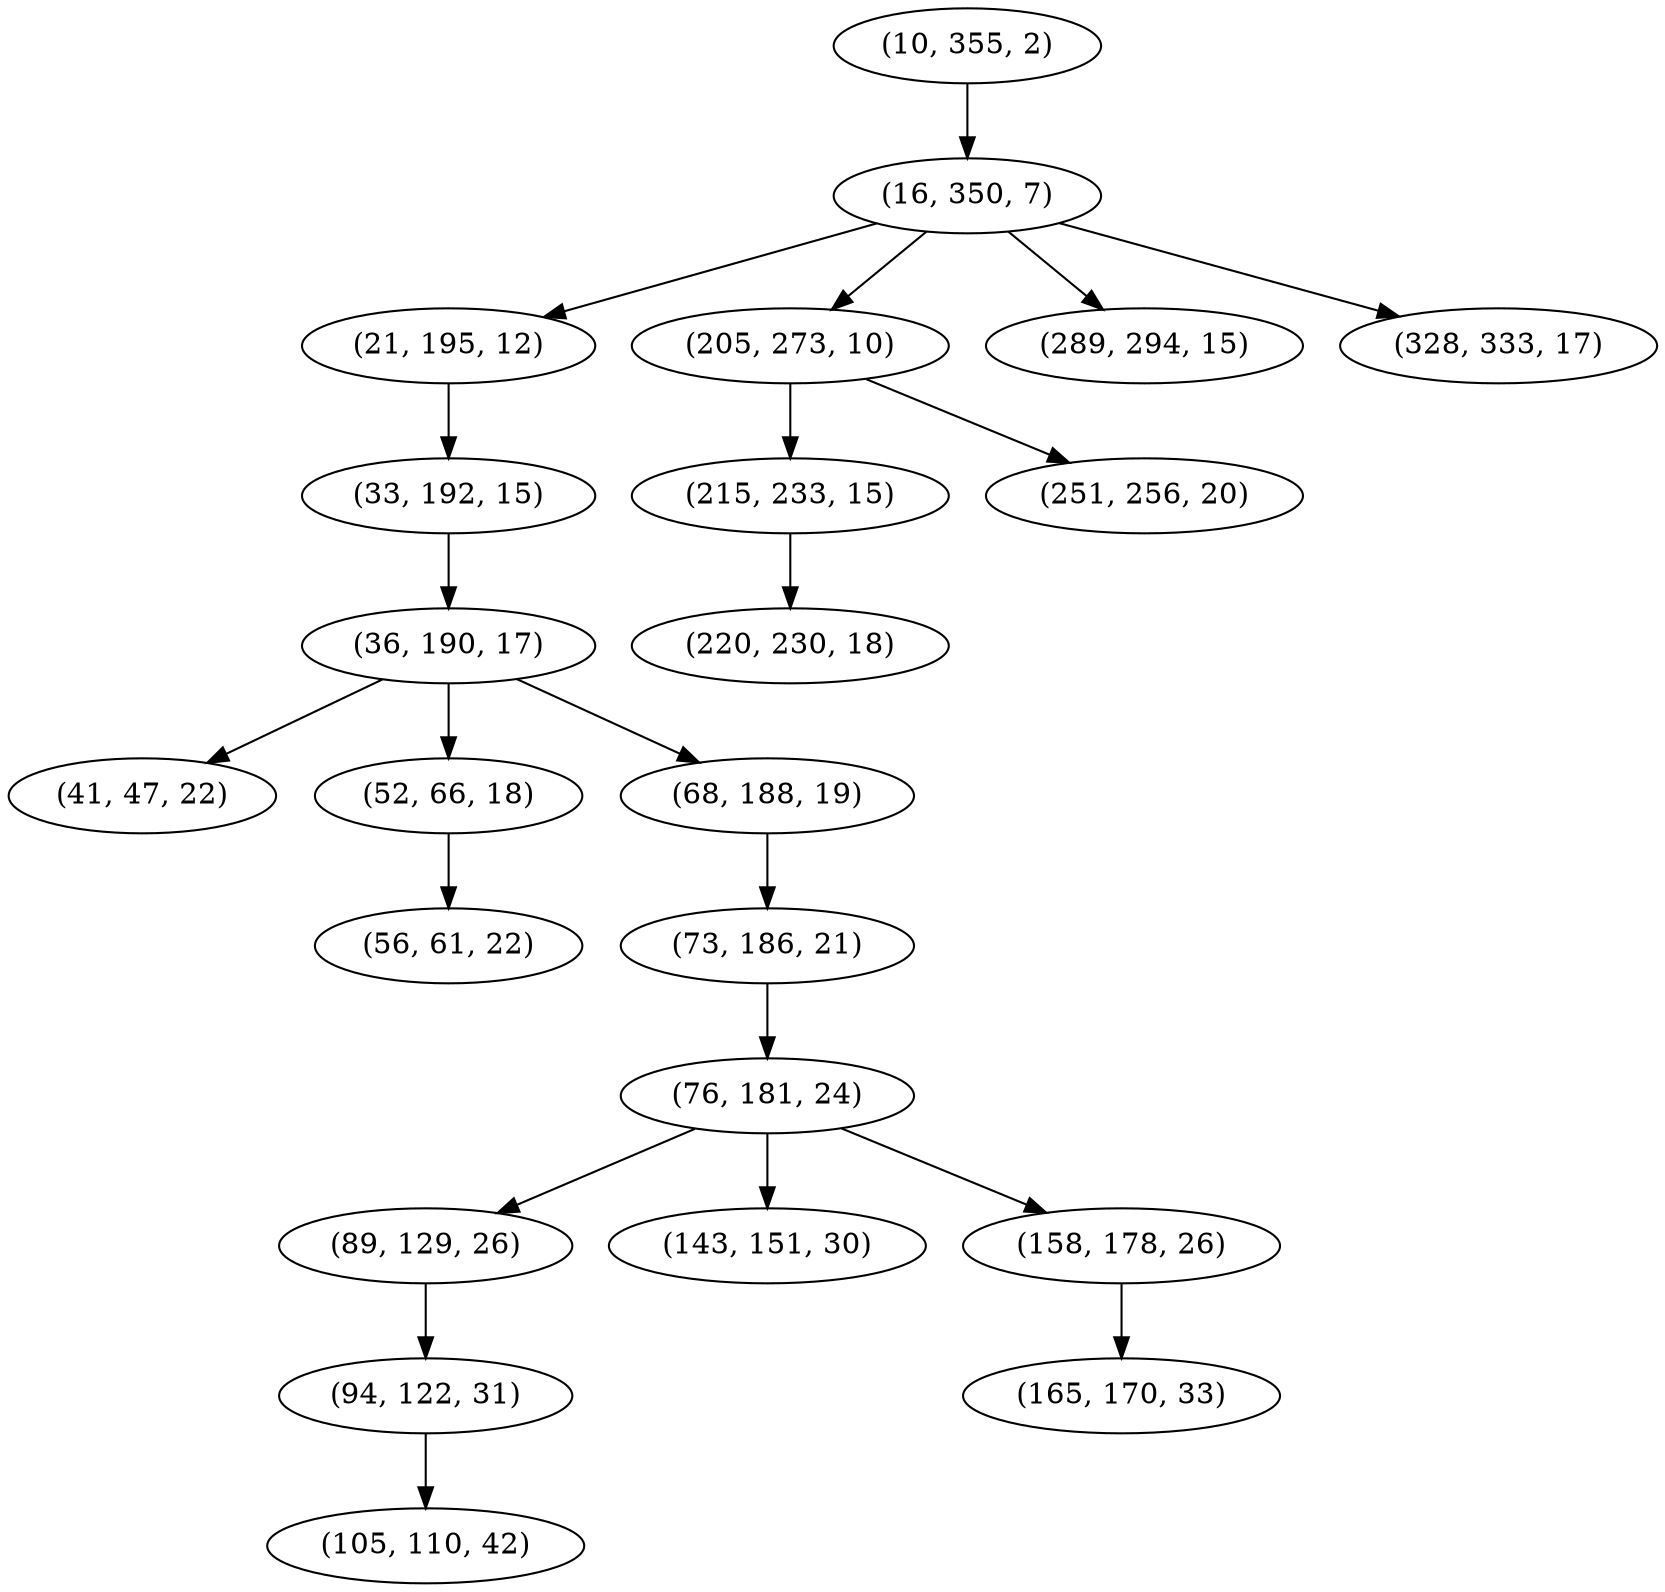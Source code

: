 digraph tree {
    "(10, 355, 2)";
    "(16, 350, 7)";
    "(21, 195, 12)";
    "(33, 192, 15)";
    "(36, 190, 17)";
    "(41, 47, 22)";
    "(52, 66, 18)";
    "(56, 61, 22)";
    "(68, 188, 19)";
    "(73, 186, 21)";
    "(76, 181, 24)";
    "(89, 129, 26)";
    "(94, 122, 31)";
    "(105, 110, 42)";
    "(143, 151, 30)";
    "(158, 178, 26)";
    "(165, 170, 33)";
    "(205, 273, 10)";
    "(215, 233, 15)";
    "(220, 230, 18)";
    "(251, 256, 20)";
    "(289, 294, 15)";
    "(328, 333, 17)";
    "(10, 355, 2)" -> "(16, 350, 7)";
    "(16, 350, 7)" -> "(21, 195, 12)";
    "(16, 350, 7)" -> "(205, 273, 10)";
    "(16, 350, 7)" -> "(289, 294, 15)";
    "(16, 350, 7)" -> "(328, 333, 17)";
    "(21, 195, 12)" -> "(33, 192, 15)";
    "(33, 192, 15)" -> "(36, 190, 17)";
    "(36, 190, 17)" -> "(41, 47, 22)";
    "(36, 190, 17)" -> "(52, 66, 18)";
    "(36, 190, 17)" -> "(68, 188, 19)";
    "(52, 66, 18)" -> "(56, 61, 22)";
    "(68, 188, 19)" -> "(73, 186, 21)";
    "(73, 186, 21)" -> "(76, 181, 24)";
    "(76, 181, 24)" -> "(89, 129, 26)";
    "(76, 181, 24)" -> "(143, 151, 30)";
    "(76, 181, 24)" -> "(158, 178, 26)";
    "(89, 129, 26)" -> "(94, 122, 31)";
    "(94, 122, 31)" -> "(105, 110, 42)";
    "(158, 178, 26)" -> "(165, 170, 33)";
    "(205, 273, 10)" -> "(215, 233, 15)";
    "(205, 273, 10)" -> "(251, 256, 20)";
    "(215, 233, 15)" -> "(220, 230, 18)";
}
